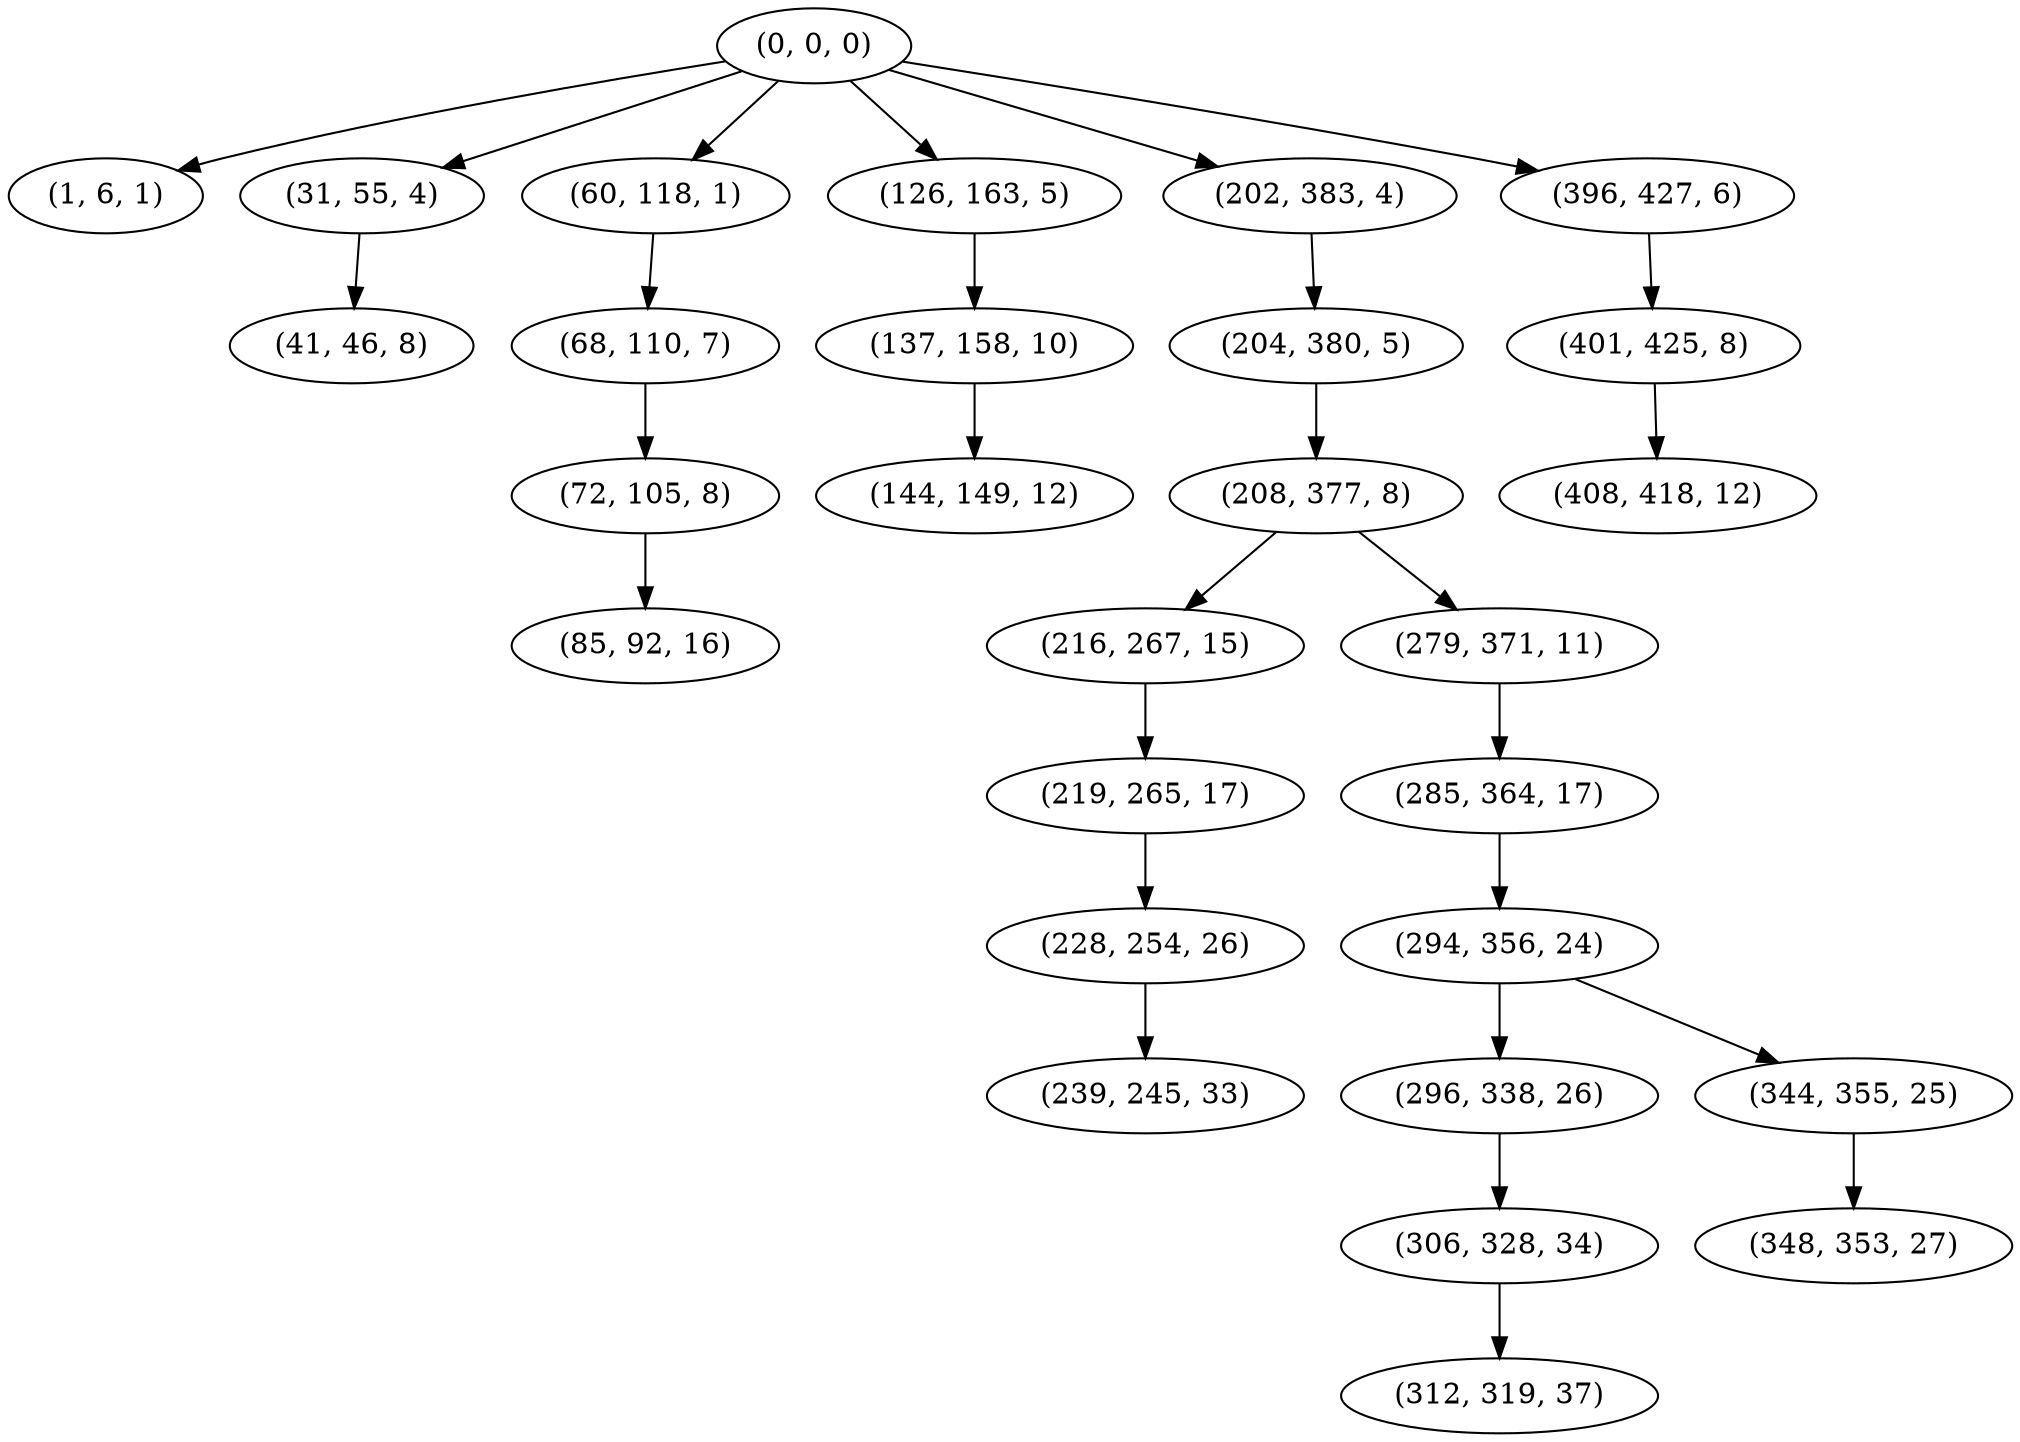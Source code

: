 digraph tree {
    "(0, 0, 0)";
    "(1, 6, 1)";
    "(31, 55, 4)";
    "(41, 46, 8)";
    "(60, 118, 1)";
    "(68, 110, 7)";
    "(72, 105, 8)";
    "(85, 92, 16)";
    "(126, 163, 5)";
    "(137, 158, 10)";
    "(144, 149, 12)";
    "(202, 383, 4)";
    "(204, 380, 5)";
    "(208, 377, 8)";
    "(216, 267, 15)";
    "(219, 265, 17)";
    "(228, 254, 26)";
    "(239, 245, 33)";
    "(279, 371, 11)";
    "(285, 364, 17)";
    "(294, 356, 24)";
    "(296, 338, 26)";
    "(306, 328, 34)";
    "(312, 319, 37)";
    "(344, 355, 25)";
    "(348, 353, 27)";
    "(396, 427, 6)";
    "(401, 425, 8)";
    "(408, 418, 12)";
    "(0, 0, 0)" -> "(1, 6, 1)";
    "(0, 0, 0)" -> "(31, 55, 4)";
    "(0, 0, 0)" -> "(60, 118, 1)";
    "(0, 0, 0)" -> "(126, 163, 5)";
    "(0, 0, 0)" -> "(202, 383, 4)";
    "(0, 0, 0)" -> "(396, 427, 6)";
    "(31, 55, 4)" -> "(41, 46, 8)";
    "(60, 118, 1)" -> "(68, 110, 7)";
    "(68, 110, 7)" -> "(72, 105, 8)";
    "(72, 105, 8)" -> "(85, 92, 16)";
    "(126, 163, 5)" -> "(137, 158, 10)";
    "(137, 158, 10)" -> "(144, 149, 12)";
    "(202, 383, 4)" -> "(204, 380, 5)";
    "(204, 380, 5)" -> "(208, 377, 8)";
    "(208, 377, 8)" -> "(216, 267, 15)";
    "(208, 377, 8)" -> "(279, 371, 11)";
    "(216, 267, 15)" -> "(219, 265, 17)";
    "(219, 265, 17)" -> "(228, 254, 26)";
    "(228, 254, 26)" -> "(239, 245, 33)";
    "(279, 371, 11)" -> "(285, 364, 17)";
    "(285, 364, 17)" -> "(294, 356, 24)";
    "(294, 356, 24)" -> "(296, 338, 26)";
    "(294, 356, 24)" -> "(344, 355, 25)";
    "(296, 338, 26)" -> "(306, 328, 34)";
    "(306, 328, 34)" -> "(312, 319, 37)";
    "(344, 355, 25)" -> "(348, 353, 27)";
    "(396, 427, 6)" -> "(401, 425, 8)";
    "(401, 425, 8)" -> "(408, 418, 12)";
}
